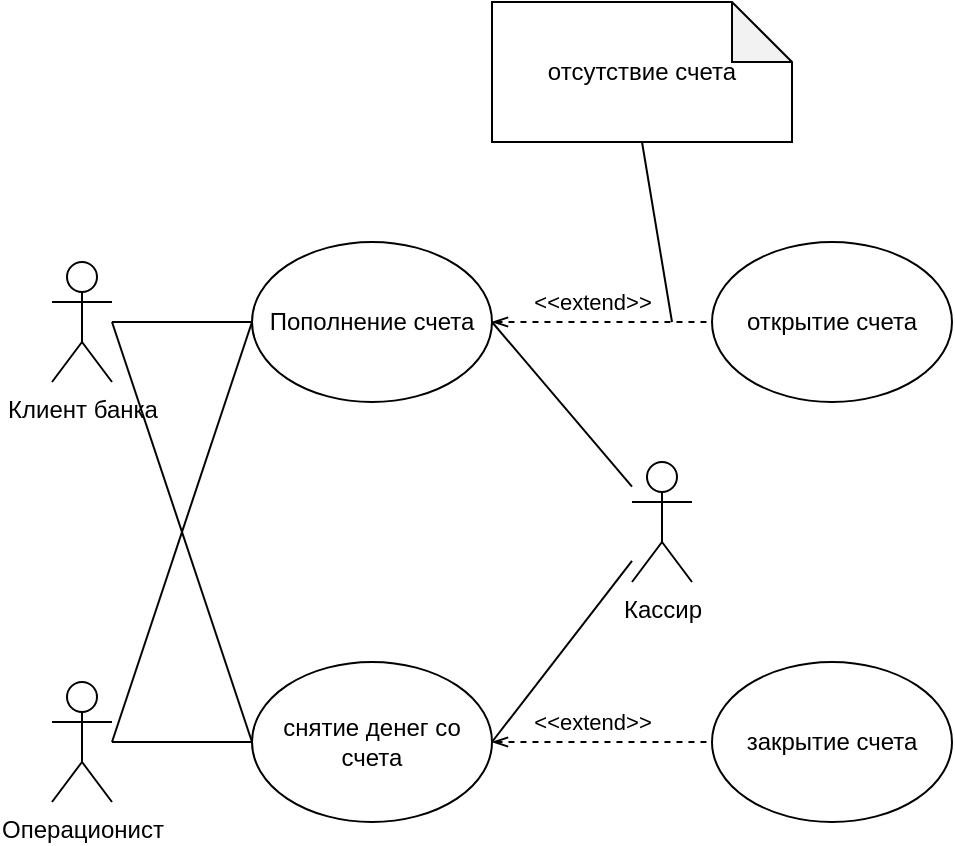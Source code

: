 <mxfile version="20.8.20" type="github">
  <diagram name="Страница 1" id="nknaj9OHH3fXppiIE9fz">
    <mxGraphModel dx="712" dy="754" grid="1" gridSize="10" guides="1" tooltips="1" connect="1" arrows="1" fold="1" page="1" pageScale="1" pageWidth="827" pageHeight="1169" math="0" shadow="0">
      <root>
        <mxCell id="0" />
        <mxCell id="1" parent="0" />
        <mxCell id="7wpiC6oigaavL14yPe30-1" value="Клиент банка" style="shape=umlActor;verticalLabelPosition=bottom;verticalAlign=top;html=1;outlineConnect=0;" vertex="1" parent="1">
          <mxGeometry x="70" y="260" width="30" height="60" as="geometry" />
        </mxCell>
        <mxCell id="7wpiC6oigaavL14yPe30-2" value="Пополнение счета" style="ellipse;whiteSpace=wrap;html=1;" vertex="1" parent="1">
          <mxGeometry x="170" y="250" width="120" height="80" as="geometry" />
        </mxCell>
        <mxCell id="7wpiC6oigaavL14yPe30-5" value="" style="endArrow=none;html=1;rounded=0;entryX=0;entryY=0.5;entryDx=0;entryDy=0;" edge="1" parent="1" source="7wpiC6oigaavL14yPe30-1" target="7wpiC6oigaavL14yPe30-2">
          <mxGeometry width="50" height="50" relative="1" as="geometry">
            <mxPoint x="220" y="410" as="sourcePoint" />
            <mxPoint x="270" y="360" as="targetPoint" />
          </mxGeometry>
        </mxCell>
        <mxCell id="7wpiC6oigaavL14yPe30-6" value="открытие счета" style="ellipse;whiteSpace=wrap;html=1;" vertex="1" parent="1">
          <mxGeometry x="400" y="250" width="120" height="80" as="geometry" />
        </mxCell>
        <mxCell id="7wpiC6oigaavL14yPe30-9" value="&amp;lt;&amp;lt;extend&amp;gt;&amp;gt;" style="endArrow=none;dashed=1;html=1;rounded=0;exitX=1;exitY=0.5;exitDx=0;exitDy=0;entryX=0;entryY=0.5;entryDx=0;entryDy=0;strokeWidth=1;targetPerimeterSpacing=0;sourcePerimeterSpacing=0;startArrow=openThin;startFill=0;" edge="1" parent="1" source="7wpiC6oigaavL14yPe30-2" target="7wpiC6oigaavL14yPe30-6">
          <mxGeometry x="-0.091" y="10" width="50" height="50" relative="1" as="geometry">
            <mxPoint x="290" y="420" as="sourcePoint" />
            <mxPoint x="340" y="370" as="targetPoint" />
            <mxPoint as="offset" />
          </mxGeometry>
        </mxCell>
        <mxCell id="7wpiC6oigaavL14yPe30-10" value="отсутствие счета" style="shape=note;whiteSpace=wrap;html=1;backgroundOutline=1;darkOpacity=0.05;" vertex="1" parent="1">
          <mxGeometry x="290" y="130" width="150" height="70" as="geometry" />
        </mxCell>
        <mxCell id="7wpiC6oigaavL14yPe30-11" value="" style="endArrow=none;html=1;rounded=0;strokeWidth=1;sourcePerimeterSpacing=0;targetPerimeterSpacing=0;entryX=0.5;entryY=1;entryDx=0;entryDy=0;entryPerimeter=0;" edge="1" parent="1" target="7wpiC6oigaavL14yPe30-10">
          <mxGeometry width="50" height="50" relative="1" as="geometry">
            <mxPoint x="380" y="290" as="sourcePoint" />
            <mxPoint x="380" y="340" as="targetPoint" />
          </mxGeometry>
        </mxCell>
        <mxCell id="7wpiC6oigaavL14yPe30-12" value="снятие денег со счета" style="ellipse;whiteSpace=wrap;html=1;" vertex="1" parent="1">
          <mxGeometry x="170" y="460" width="120" height="80" as="geometry" />
        </mxCell>
        <mxCell id="7wpiC6oigaavL14yPe30-13" value="" style="endArrow=none;html=1;rounded=0;strokeWidth=1;sourcePerimeterSpacing=0;targetPerimeterSpacing=0;exitX=0;exitY=0.5;exitDx=0;exitDy=0;" edge="1" parent="1" source="7wpiC6oigaavL14yPe30-12">
          <mxGeometry width="50" height="50" relative="1" as="geometry">
            <mxPoint x="90" y="450" as="sourcePoint" />
            <mxPoint x="100" y="290" as="targetPoint" />
          </mxGeometry>
        </mxCell>
        <mxCell id="7wpiC6oigaavL14yPe30-14" value="закрытие счета" style="ellipse;whiteSpace=wrap;html=1;" vertex="1" parent="1">
          <mxGeometry x="400" y="460" width="120" height="80" as="geometry" />
        </mxCell>
        <mxCell id="7wpiC6oigaavL14yPe30-15" value="&amp;lt;&amp;lt;extend&amp;gt;&amp;gt;" style="endArrow=none;dashed=1;html=1;rounded=0;exitX=1;exitY=0.5;exitDx=0;exitDy=0;entryX=0;entryY=0.5;entryDx=0;entryDy=0;strokeWidth=1;targetPerimeterSpacing=0;sourcePerimeterSpacing=0;startArrow=openThin;startFill=0;" edge="1" parent="1" source="7wpiC6oigaavL14yPe30-12" target="7wpiC6oigaavL14yPe30-14">
          <mxGeometry x="-0.091" y="10" width="50" height="50" relative="1" as="geometry">
            <mxPoint x="300" y="300" as="sourcePoint" />
            <mxPoint x="410" y="300" as="targetPoint" />
            <mxPoint as="offset" />
          </mxGeometry>
        </mxCell>
        <mxCell id="7wpiC6oigaavL14yPe30-17" value="Операционист" style="shape=umlActor;verticalLabelPosition=bottom;verticalAlign=top;html=1;outlineConnect=0;" vertex="1" parent="1">
          <mxGeometry x="70" y="470" width="30" height="60" as="geometry" />
        </mxCell>
        <mxCell id="7wpiC6oigaavL14yPe30-21" value="" style="endArrow=none;html=1;rounded=0;strokeWidth=1;sourcePerimeterSpacing=0;targetPerimeterSpacing=0;entryX=0;entryY=0.5;entryDx=0;entryDy=0;" edge="1" parent="1" source="7wpiC6oigaavL14yPe30-17" target="7wpiC6oigaavL14yPe30-12">
          <mxGeometry width="50" height="50" relative="1" as="geometry">
            <mxPoint x="110" y="520" as="sourcePoint" />
            <mxPoint x="290" y="380" as="targetPoint" />
          </mxGeometry>
        </mxCell>
        <mxCell id="7wpiC6oigaavL14yPe30-22" value="" style="endArrow=none;html=1;rounded=0;strokeWidth=1;sourcePerimeterSpacing=0;targetPerimeterSpacing=0;entryX=0;entryY=0.5;entryDx=0;entryDy=0;" edge="1" parent="1" target="7wpiC6oigaavL14yPe30-2">
          <mxGeometry width="50" height="50" relative="1" as="geometry">
            <mxPoint x="100" y="500" as="sourcePoint" />
            <mxPoint x="210" y="370" as="targetPoint" />
          </mxGeometry>
        </mxCell>
        <mxCell id="7wpiC6oigaavL14yPe30-23" value="Кассир" style="shape=umlActor;verticalLabelPosition=bottom;verticalAlign=top;html=1;outlineConnect=0;" vertex="1" parent="1">
          <mxGeometry x="360" y="360" width="30" height="60" as="geometry" />
        </mxCell>
        <mxCell id="7wpiC6oigaavL14yPe30-24" value="" style="endArrow=none;html=1;rounded=0;strokeWidth=1;sourcePerimeterSpacing=0;targetPerimeterSpacing=0;exitX=1;exitY=0.5;exitDx=0;exitDy=0;" edge="1" parent="1" source="7wpiC6oigaavL14yPe30-2" target="7wpiC6oigaavL14yPe30-23">
          <mxGeometry width="50" height="50" relative="1" as="geometry">
            <mxPoint x="250" y="440" as="sourcePoint" />
            <mxPoint x="300" y="390" as="targetPoint" />
          </mxGeometry>
        </mxCell>
        <mxCell id="7wpiC6oigaavL14yPe30-25" value="" style="endArrow=none;html=1;rounded=0;strokeWidth=1;sourcePerimeterSpacing=0;targetPerimeterSpacing=0;exitX=1;exitY=0.5;exitDx=0;exitDy=0;" edge="1" parent="1" source="7wpiC6oigaavL14yPe30-12" target="7wpiC6oigaavL14yPe30-23">
          <mxGeometry width="50" height="50" relative="1" as="geometry">
            <mxPoint x="230" y="420" as="sourcePoint" />
            <mxPoint x="280" y="370" as="targetPoint" />
          </mxGeometry>
        </mxCell>
      </root>
    </mxGraphModel>
  </diagram>
</mxfile>
